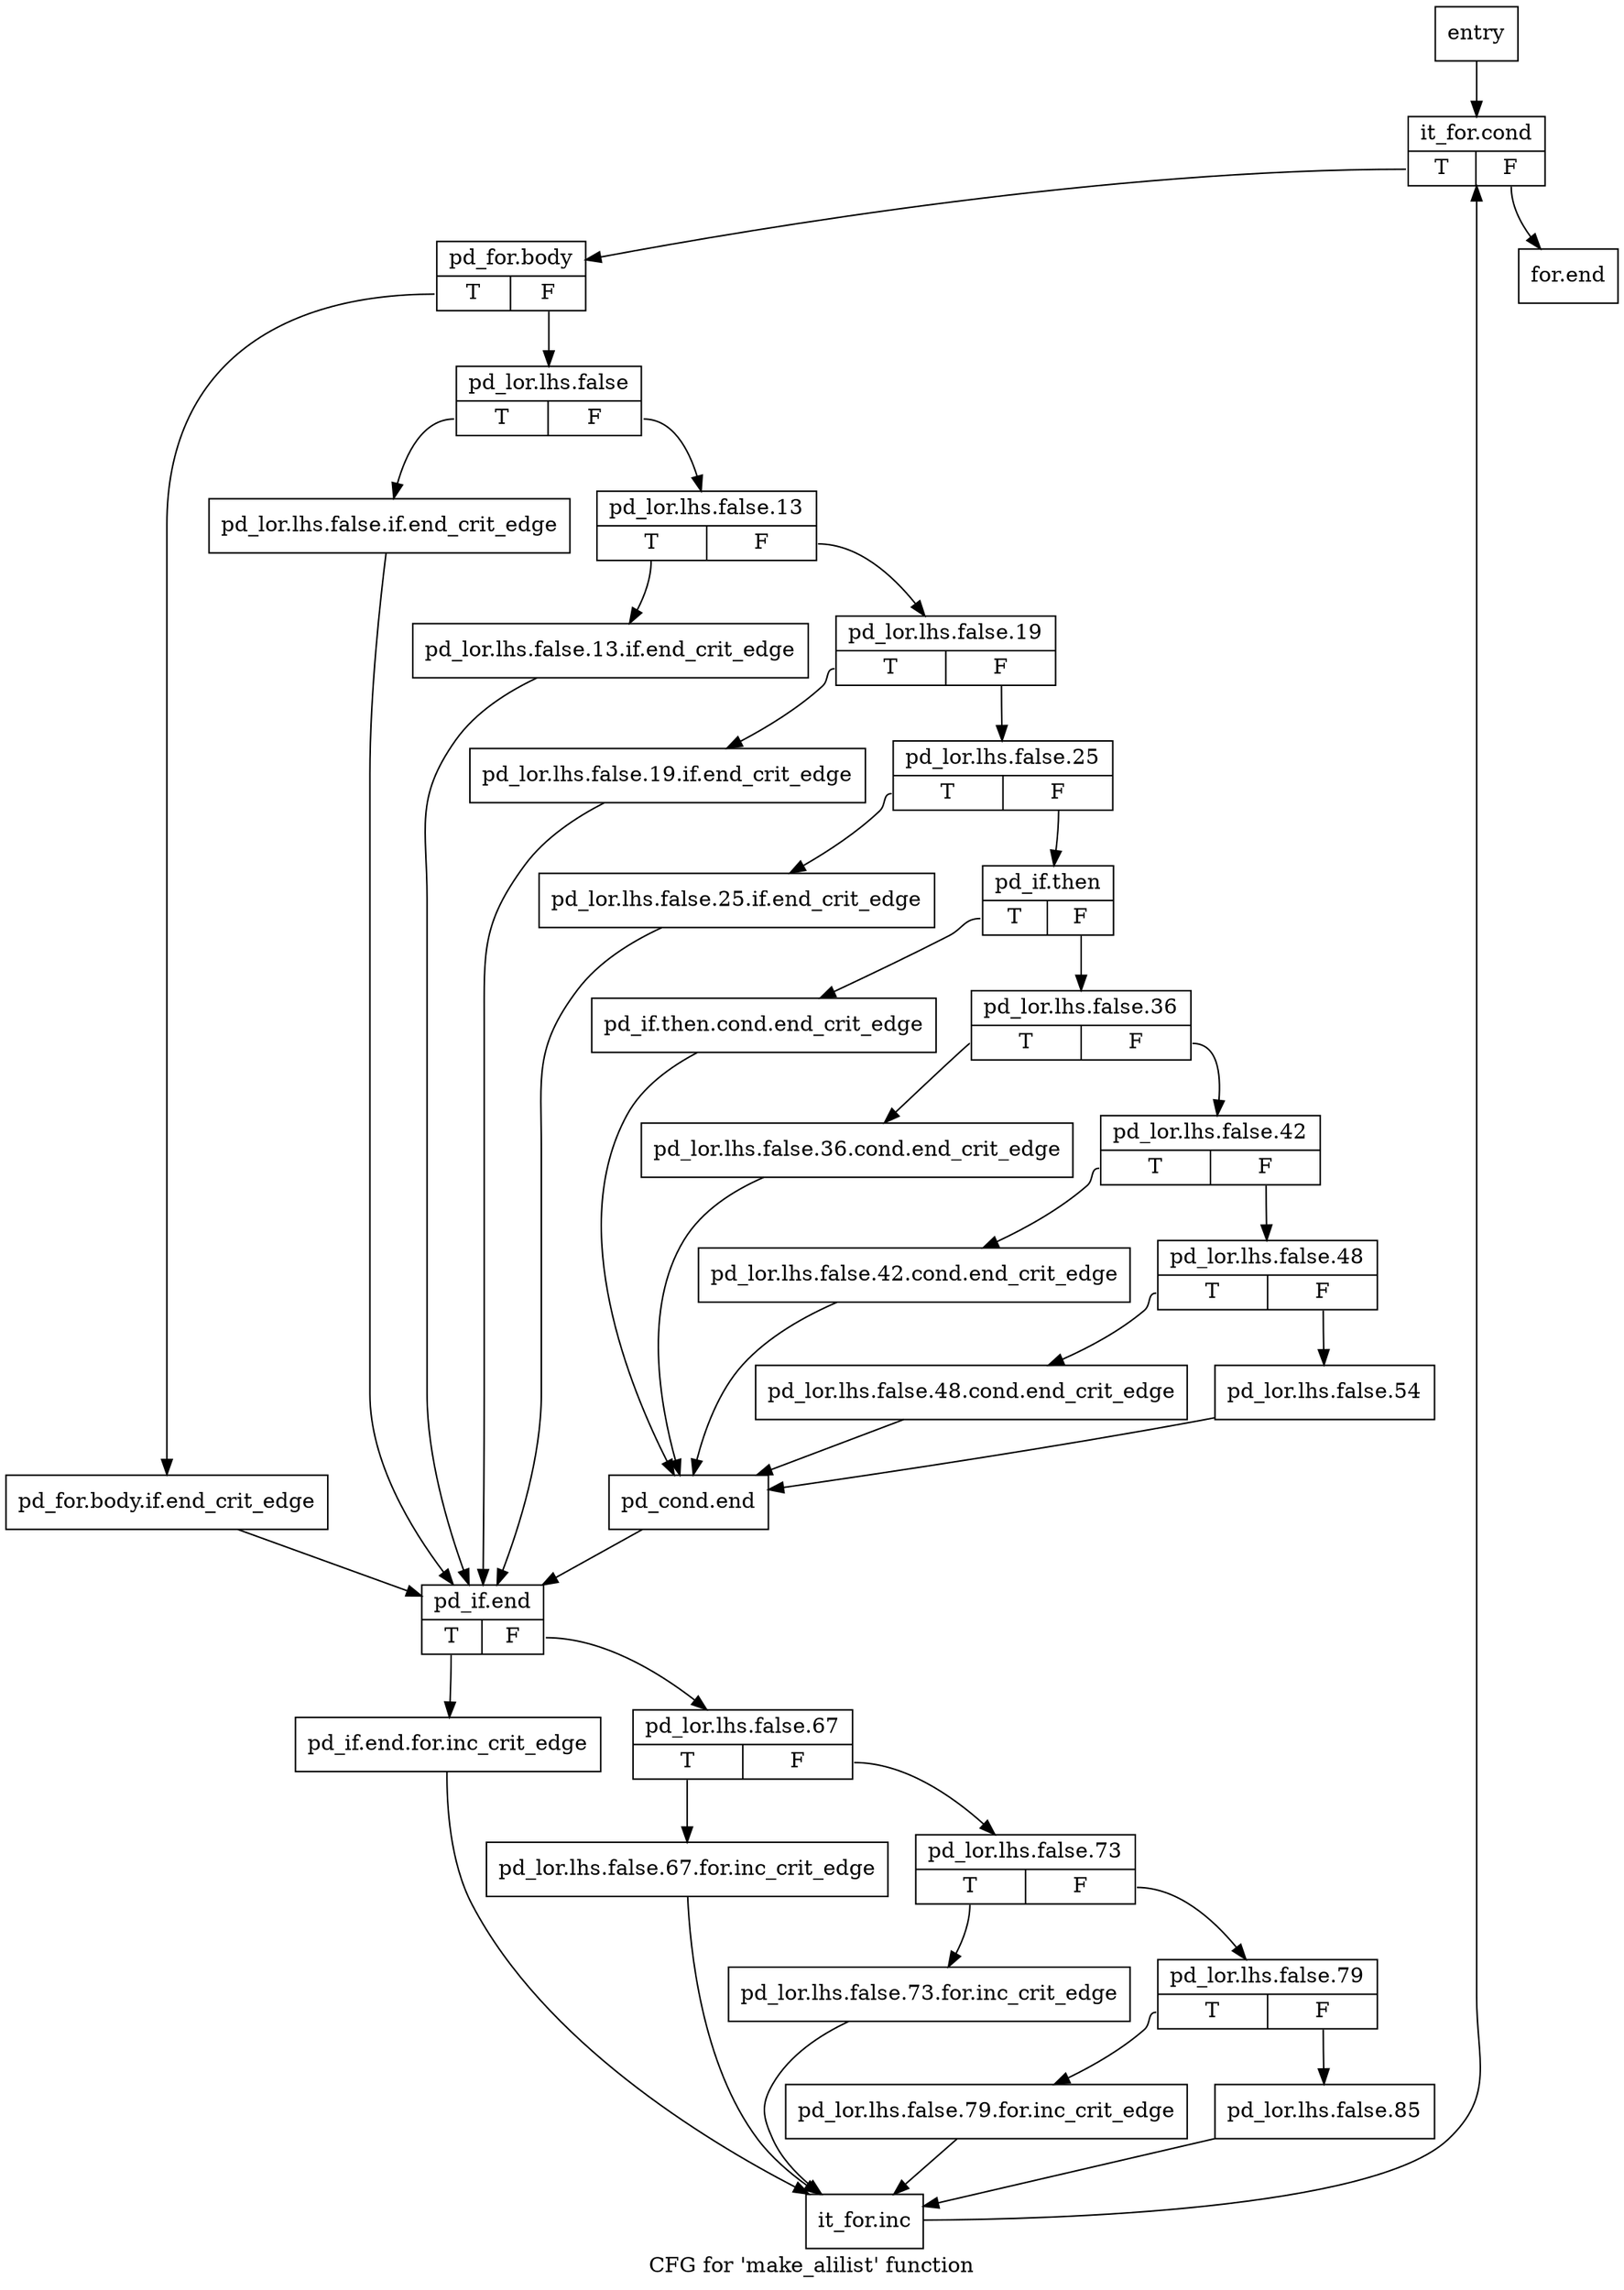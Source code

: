 digraph "CFG for 'make_alilist' function" {
	label="CFG for 'make_alilist' function";

	Node0x2bcfc10 [shape=record,label="{entry}"];
	Node0x2bcfc10 -> Node0x2bcfc60;
	Node0x2bcfc60 [shape=record,label="{it_for.cond|{<s0>T|<s1>F}}"];
	Node0x2bcfc60:s0 -> Node0x2bcfcb0;
	Node0x2bcfc60:s1 -> Node0x2bd0610;
	Node0x2bcfcb0 [shape=record,label="{pd_for.body|{<s0>T|<s1>F}}"];
	Node0x2bcfcb0:s0 -> Node0x2bcfd00;
	Node0x2bcfcb0:s1 -> Node0x2bcfd50;
	Node0x2bcfd00 [shape=record,label="{pd_for.body.if.end_crit_edge}"];
	Node0x2bcfd00 -> Node0x2bd02f0;
	Node0x2bcfd50 [shape=record,label="{pd_lor.lhs.false|{<s0>T|<s1>F}}"];
	Node0x2bcfd50:s0 -> Node0x2bcfda0;
	Node0x2bcfd50:s1 -> Node0x2bcfdf0;
	Node0x2bcfda0 [shape=record,label="{pd_lor.lhs.false.if.end_crit_edge}"];
	Node0x2bcfda0 -> Node0x2bd02f0;
	Node0x2bcfdf0 [shape=record,label="{pd_lor.lhs.false.13|{<s0>T|<s1>F}}"];
	Node0x2bcfdf0:s0 -> Node0x2bcfe40;
	Node0x2bcfdf0:s1 -> Node0x2bcfe90;
	Node0x2bcfe40 [shape=record,label="{pd_lor.lhs.false.13.if.end_crit_edge}"];
	Node0x2bcfe40 -> Node0x2bd02f0;
	Node0x2bcfe90 [shape=record,label="{pd_lor.lhs.false.19|{<s0>T|<s1>F}}"];
	Node0x2bcfe90:s0 -> Node0x2bcfee0;
	Node0x2bcfe90:s1 -> Node0x2bcff30;
	Node0x2bcfee0 [shape=record,label="{pd_lor.lhs.false.19.if.end_crit_edge}"];
	Node0x2bcfee0 -> Node0x2bd02f0;
	Node0x2bcff30 [shape=record,label="{pd_lor.lhs.false.25|{<s0>T|<s1>F}}"];
	Node0x2bcff30:s0 -> Node0x2bcff80;
	Node0x2bcff30:s1 -> Node0x2bcffd0;
	Node0x2bcff80 [shape=record,label="{pd_lor.lhs.false.25.if.end_crit_edge}"];
	Node0x2bcff80 -> Node0x2bd02f0;
	Node0x2bcffd0 [shape=record,label="{pd_if.then|{<s0>T|<s1>F}}"];
	Node0x2bcffd0:s0 -> Node0x2bd0020;
	Node0x2bcffd0:s1 -> Node0x2bd0070;
	Node0x2bd0020 [shape=record,label="{pd_if.then.cond.end_crit_edge}"];
	Node0x2bd0020 -> Node0x2bd02a0;
	Node0x2bd0070 [shape=record,label="{pd_lor.lhs.false.36|{<s0>T|<s1>F}}"];
	Node0x2bd0070:s0 -> Node0x2bd00c0;
	Node0x2bd0070:s1 -> Node0x2bd0110;
	Node0x2bd00c0 [shape=record,label="{pd_lor.lhs.false.36.cond.end_crit_edge}"];
	Node0x2bd00c0 -> Node0x2bd02a0;
	Node0x2bd0110 [shape=record,label="{pd_lor.lhs.false.42|{<s0>T|<s1>F}}"];
	Node0x2bd0110:s0 -> Node0x2bd0160;
	Node0x2bd0110:s1 -> Node0x2bd01b0;
	Node0x2bd0160 [shape=record,label="{pd_lor.lhs.false.42.cond.end_crit_edge}"];
	Node0x2bd0160 -> Node0x2bd02a0;
	Node0x2bd01b0 [shape=record,label="{pd_lor.lhs.false.48|{<s0>T|<s1>F}}"];
	Node0x2bd01b0:s0 -> Node0x2bd0200;
	Node0x2bd01b0:s1 -> Node0x2bd0250;
	Node0x2bd0200 [shape=record,label="{pd_lor.lhs.false.48.cond.end_crit_edge}"];
	Node0x2bd0200 -> Node0x2bd02a0;
	Node0x2bd0250 [shape=record,label="{pd_lor.lhs.false.54}"];
	Node0x2bd0250 -> Node0x2bd02a0;
	Node0x2bd02a0 [shape=record,label="{pd_cond.end}"];
	Node0x2bd02a0 -> Node0x2bd02f0;
	Node0x2bd02f0 [shape=record,label="{pd_if.end|{<s0>T|<s1>F}}"];
	Node0x2bd02f0:s0 -> Node0x2bd0340;
	Node0x2bd02f0:s1 -> Node0x2bd0390;
	Node0x2bd0340 [shape=record,label="{pd_if.end.for.inc_crit_edge}"];
	Node0x2bd0340 -> Node0x2bd05c0;
	Node0x2bd0390 [shape=record,label="{pd_lor.lhs.false.67|{<s0>T|<s1>F}}"];
	Node0x2bd0390:s0 -> Node0x2bd03e0;
	Node0x2bd0390:s1 -> Node0x2bd0430;
	Node0x2bd03e0 [shape=record,label="{pd_lor.lhs.false.67.for.inc_crit_edge}"];
	Node0x2bd03e0 -> Node0x2bd05c0;
	Node0x2bd0430 [shape=record,label="{pd_lor.lhs.false.73|{<s0>T|<s1>F}}"];
	Node0x2bd0430:s0 -> Node0x2bd0480;
	Node0x2bd0430:s1 -> Node0x2bd04d0;
	Node0x2bd0480 [shape=record,label="{pd_lor.lhs.false.73.for.inc_crit_edge}"];
	Node0x2bd0480 -> Node0x2bd05c0;
	Node0x2bd04d0 [shape=record,label="{pd_lor.lhs.false.79|{<s0>T|<s1>F}}"];
	Node0x2bd04d0:s0 -> Node0x2bd0520;
	Node0x2bd04d0:s1 -> Node0x2bd0570;
	Node0x2bd0520 [shape=record,label="{pd_lor.lhs.false.79.for.inc_crit_edge}"];
	Node0x2bd0520 -> Node0x2bd05c0;
	Node0x2bd0570 [shape=record,label="{pd_lor.lhs.false.85}"];
	Node0x2bd0570 -> Node0x2bd05c0;
	Node0x2bd05c0 [shape=record,label="{it_for.inc}"];
	Node0x2bd05c0 -> Node0x2bcfc60;
	Node0x2bd0610 [shape=record,label="{for.end}"];
}
